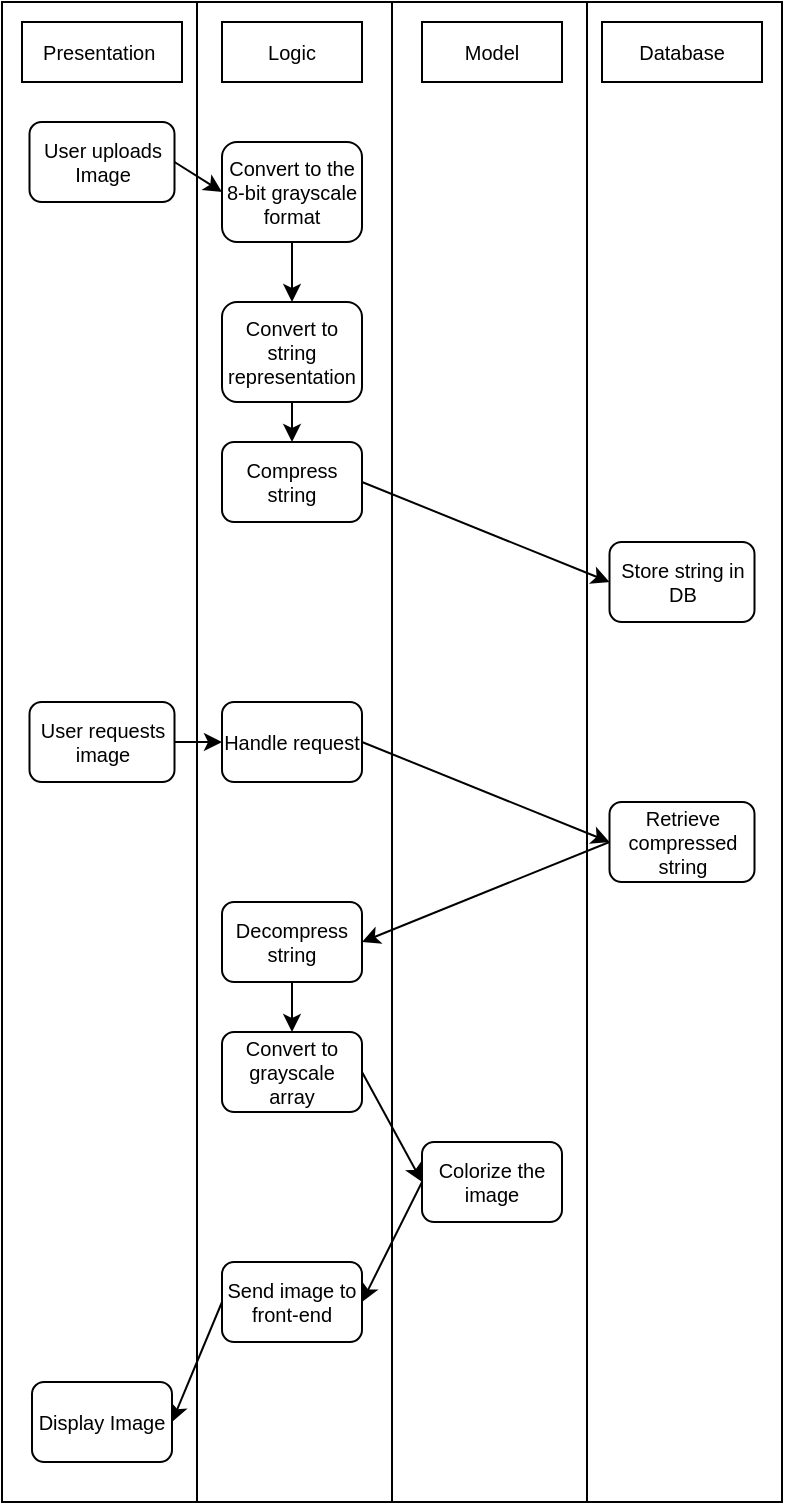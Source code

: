 <mxfile version="21.2.1" type="github">
  <diagram name="Page-1" id="huQuVaCIMQbuwVKEC6QY">
    <mxGraphModel dx="607" dy="312" grid="1" gridSize="10" guides="1" tooltips="1" connect="1" arrows="1" fold="1" page="1" pageScale="1" pageWidth="827" pageHeight="1169" math="0" shadow="0">
      <root>
        <mxCell id="0" />
        <mxCell id="1" parent="0" />
        <mxCell id="bQP1wUEIivlOBXf3g05n-1" value="" style="rounded=0;whiteSpace=wrap;html=1;fontSize=10;fontStyle=0" parent="1" vertex="1">
          <mxGeometry x="200" y="50" width="390" height="750" as="geometry" />
        </mxCell>
        <mxCell id="bQP1wUEIivlOBXf3g05n-2" style="rounded=0;orthogonalLoop=1;jettySize=auto;html=1;exitX=0.25;exitY=0;exitDx=0;exitDy=0;entryX=0.25;entryY=1;entryDx=0;entryDy=0;endArrow=none;endFill=0;fontSize=10;fontStyle=0" parent="1" source="bQP1wUEIivlOBXf3g05n-1" target="bQP1wUEIivlOBXf3g05n-1" edge="1">
          <mxGeometry relative="1" as="geometry" />
        </mxCell>
        <mxCell id="bQP1wUEIivlOBXf3g05n-3" style="rounded=0;orthogonalLoop=1;jettySize=auto;html=1;exitX=0.75;exitY=0;exitDx=0;exitDy=0;entryX=0.75;entryY=1;entryDx=0;entryDy=0;endArrow=none;endFill=0;fontSize=10;fontStyle=0" parent="1" source="bQP1wUEIivlOBXf3g05n-1" target="bQP1wUEIivlOBXf3g05n-1" edge="1">
          <mxGeometry relative="1" as="geometry" />
        </mxCell>
        <mxCell id="kf4Xq_vgu92hRkbc0pyi-1" value="Presentation&amp;nbsp;" style="rounded=0;whiteSpace=wrap;html=1;fontSize=10;fontStyle=0" parent="1" vertex="1">
          <mxGeometry x="210" y="60" width="80" height="30" as="geometry" />
        </mxCell>
        <mxCell id="kf4Xq_vgu92hRkbc0pyi-2" value="Logic" style="rounded=0;whiteSpace=wrap;html=1;fontSize=10;fontStyle=0" parent="1" vertex="1">
          <mxGeometry x="310" y="60" width="70" height="30" as="geometry" />
        </mxCell>
        <mxCell id="kf4Xq_vgu92hRkbc0pyi-3" value="Database" style="rounded=0;whiteSpace=wrap;html=1;fontSize=10;fontStyle=0" parent="1" vertex="1">
          <mxGeometry x="500" y="60" width="80" height="30" as="geometry" />
        </mxCell>
        <mxCell id="5VaHHvFprF1Mgo0zno2h-7" style="rounded=0;orthogonalLoop=1;jettySize=auto;html=1;exitX=1;exitY=0.5;exitDx=0;exitDy=0;entryX=0;entryY=0.5;entryDx=0;entryDy=0;fontSize=10;fontStyle=0" edge="1" parent="1" source="5VaHHvFprF1Mgo0zno2h-1" target="5VaHHvFprF1Mgo0zno2h-2">
          <mxGeometry relative="1" as="geometry" />
        </mxCell>
        <mxCell id="5VaHHvFprF1Mgo0zno2h-1" value="User uploads Image" style="rounded=1;whiteSpace=wrap;html=1;fontSize=10;fontStyle=0" vertex="1" parent="1">
          <mxGeometry x="213.75" y="110" width="72.5" height="40" as="geometry" />
        </mxCell>
        <mxCell id="5VaHHvFprF1Mgo0zno2h-8" style="edgeStyle=orthogonalEdgeStyle;rounded=0;orthogonalLoop=1;jettySize=auto;html=1;exitX=0.5;exitY=1;exitDx=0;exitDy=0;fontSize=10;fontStyle=0" edge="1" parent="1" source="5VaHHvFprF1Mgo0zno2h-2" target="5VaHHvFprF1Mgo0zno2h-3">
          <mxGeometry relative="1" as="geometry" />
        </mxCell>
        <mxCell id="5VaHHvFprF1Mgo0zno2h-2" value="Convert to the 8-bit grayscale format" style="rounded=1;whiteSpace=wrap;html=1;fontSize=10;fontStyle=0" vertex="1" parent="1">
          <mxGeometry x="310" y="120" width="70" height="50" as="geometry" />
        </mxCell>
        <mxCell id="5VaHHvFprF1Mgo0zno2h-9" style="edgeStyle=orthogonalEdgeStyle;rounded=0;orthogonalLoop=1;jettySize=auto;html=1;exitX=0.5;exitY=1;exitDx=0;exitDy=0;entryX=0.5;entryY=0;entryDx=0;entryDy=0;fontSize=10;fontStyle=0" edge="1" parent="1" source="5VaHHvFprF1Mgo0zno2h-3" target="5VaHHvFprF1Mgo0zno2h-4">
          <mxGeometry relative="1" as="geometry" />
        </mxCell>
        <mxCell id="5VaHHvFprF1Mgo0zno2h-3" value="Convert to string representation" style="rounded=1;whiteSpace=wrap;html=1;fontSize=10;fontStyle=0" vertex="1" parent="1">
          <mxGeometry x="310" y="200" width="70" height="50" as="geometry" />
        </mxCell>
        <mxCell id="5VaHHvFprF1Mgo0zno2h-10" style="rounded=0;orthogonalLoop=1;jettySize=auto;html=1;exitX=1;exitY=0.5;exitDx=0;exitDy=0;entryX=0;entryY=0.5;entryDx=0;entryDy=0;fontSize=10;fontStyle=0" edge="1" parent="1" source="5VaHHvFprF1Mgo0zno2h-4" target="5VaHHvFprF1Mgo0zno2h-6">
          <mxGeometry relative="1" as="geometry" />
        </mxCell>
        <mxCell id="5VaHHvFprF1Mgo0zno2h-4" value="Compress string" style="rounded=1;whiteSpace=wrap;html=1;fontSize=10;fontStyle=0" vertex="1" parent="1">
          <mxGeometry x="310" y="270" width="70" height="40" as="geometry" />
        </mxCell>
        <mxCell id="5VaHHvFprF1Mgo0zno2h-6" value="Store string in DB" style="rounded=1;whiteSpace=wrap;html=1;fontSize=10;fontStyle=0" vertex="1" parent="1">
          <mxGeometry x="503.75" y="320" width="72.5" height="40" as="geometry" />
        </mxCell>
        <mxCell id="5VaHHvFprF1Mgo0zno2h-18" style="edgeStyle=orthogonalEdgeStyle;rounded=0;orthogonalLoop=1;jettySize=auto;html=1;exitX=1;exitY=0.5;exitDx=0;exitDy=0;fontSize=10;fontStyle=0" edge="1" parent="1" source="5VaHHvFprF1Mgo0zno2h-11" target="5VaHHvFprF1Mgo0zno2h-12">
          <mxGeometry relative="1" as="geometry" />
        </mxCell>
        <mxCell id="5VaHHvFprF1Mgo0zno2h-11" value="User requests image" style="rounded=1;whiteSpace=wrap;html=1;fontSize=10;fontStyle=0" vertex="1" parent="1">
          <mxGeometry x="213.75" y="400" width="72.5" height="40" as="geometry" />
        </mxCell>
        <mxCell id="5VaHHvFprF1Mgo0zno2h-19" style="rounded=0;orthogonalLoop=1;jettySize=auto;html=1;exitX=1;exitY=0.5;exitDx=0;exitDy=0;entryX=0;entryY=0.5;entryDx=0;entryDy=0;fontSize=10;fontStyle=0" edge="1" parent="1" source="5VaHHvFprF1Mgo0zno2h-12" target="5VaHHvFprF1Mgo0zno2h-13">
          <mxGeometry relative="1" as="geometry" />
        </mxCell>
        <mxCell id="5VaHHvFprF1Mgo0zno2h-12" value="Handle request" style="rounded=1;whiteSpace=wrap;html=1;fontSize=10;fontStyle=0" vertex="1" parent="1">
          <mxGeometry x="310" y="400" width="70" height="40" as="geometry" />
        </mxCell>
        <mxCell id="5VaHHvFprF1Mgo0zno2h-20" style="rounded=0;orthogonalLoop=1;jettySize=auto;html=1;exitX=0;exitY=0.5;exitDx=0;exitDy=0;entryX=1;entryY=0.5;entryDx=0;entryDy=0;fontSize=10;fontStyle=0" edge="1" parent="1" source="5VaHHvFprF1Mgo0zno2h-13" target="5VaHHvFprF1Mgo0zno2h-14">
          <mxGeometry relative="1" as="geometry" />
        </mxCell>
        <mxCell id="5VaHHvFprF1Mgo0zno2h-13" value="Retrieve compressed string" style="rounded=1;whiteSpace=wrap;html=1;fontSize=10;fontStyle=0" vertex="1" parent="1">
          <mxGeometry x="503.75" y="450" width="72.5" height="40" as="geometry" />
        </mxCell>
        <mxCell id="5VaHHvFprF1Mgo0zno2h-25" style="edgeStyle=orthogonalEdgeStyle;rounded=0;orthogonalLoop=1;jettySize=auto;html=1;exitX=0.5;exitY=1;exitDx=0;exitDy=0;entryX=0.5;entryY=0;entryDx=0;entryDy=0;fontSize=10;fontStyle=0" edge="1" parent="1" source="5VaHHvFprF1Mgo0zno2h-14" target="5VaHHvFprF1Mgo0zno2h-21">
          <mxGeometry relative="1" as="geometry" />
        </mxCell>
        <mxCell id="5VaHHvFprF1Mgo0zno2h-14" value="Decompress string" style="rounded=1;whiteSpace=wrap;html=1;fontSize=10;fontStyle=0" vertex="1" parent="1">
          <mxGeometry x="310" y="500" width="70" height="40" as="geometry" />
        </mxCell>
        <mxCell id="5VaHHvFprF1Mgo0zno2h-16" style="rounded=0;orthogonalLoop=1;jettySize=auto;html=1;exitX=0.5;exitY=0;exitDx=0;exitDy=0;entryX=0.5;entryY=1;entryDx=0;entryDy=0;endArrow=none;endFill=0;fontSize=10;fontStyle=0" edge="1" parent="1" source="bQP1wUEIivlOBXf3g05n-1" target="bQP1wUEIivlOBXf3g05n-1">
          <mxGeometry relative="1" as="geometry" />
        </mxCell>
        <mxCell id="5VaHHvFprF1Mgo0zno2h-17" value="Model" style="rounded=0;whiteSpace=wrap;html=1;fontSize=10;fontStyle=0" vertex="1" parent="1">
          <mxGeometry x="410" y="60" width="70" height="30" as="geometry" />
        </mxCell>
        <mxCell id="5VaHHvFprF1Mgo0zno2h-26" style="rounded=0;orthogonalLoop=1;jettySize=auto;html=1;exitX=1;exitY=0.5;exitDx=0;exitDy=0;entryX=0;entryY=0.5;entryDx=0;entryDy=0;fontSize=10;fontStyle=0" edge="1" parent="1" source="5VaHHvFprF1Mgo0zno2h-21" target="5VaHHvFprF1Mgo0zno2h-22">
          <mxGeometry relative="1" as="geometry" />
        </mxCell>
        <mxCell id="5VaHHvFprF1Mgo0zno2h-21" value="Convert to grayscale array" style="rounded=1;whiteSpace=wrap;html=1;fontSize=10;fontStyle=0" vertex="1" parent="1">
          <mxGeometry x="310" y="565" width="70" height="40" as="geometry" />
        </mxCell>
        <mxCell id="5VaHHvFprF1Mgo0zno2h-27" style="rounded=0;orthogonalLoop=1;jettySize=auto;html=1;exitX=0;exitY=0.5;exitDx=0;exitDy=0;entryX=1;entryY=0.5;entryDx=0;entryDy=0;fontSize=10;fontStyle=0" edge="1" parent="1" source="5VaHHvFprF1Mgo0zno2h-22" target="5VaHHvFprF1Mgo0zno2h-23">
          <mxGeometry relative="1" as="geometry" />
        </mxCell>
        <mxCell id="5VaHHvFprF1Mgo0zno2h-22" value="Colorize the image" style="rounded=1;whiteSpace=wrap;html=1;fontSize=10;fontStyle=0" vertex="1" parent="1">
          <mxGeometry x="410" y="620" width="70" height="40" as="geometry" />
        </mxCell>
        <mxCell id="5VaHHvFprF1Mgo0zno2h-28" style="rounded=0;orthogonalLoop=1;jettySize=auto;html=1;exitX=0;exitY=0.5;exitDx=0;exitDy=0;entryX=1;entryY=0.5;entryDx=0;entryDy=0;fontSize=10;fontStyle=0" edge="1" parent="1" source="5VaHHvFprF1Mgo0zno2h-23" target="5VaHHvFprF1Mgo0zno2h-24">
          <mxGeometry relative="1" as="geometry" />
        </mxCell>
        <mxCell id="5VaHHvFprF1Mgo0zno2h-23" value="Send image to front-end" style="rounded=1;whiteSpace=wrap;html=1;fontSize=10;fontStyle=0" vertex="1" parent="1">
          <mxGeometry x="310" y="680" width="70" height="40" as="geometry" />
        </mxCell>
        <mxCell id="5VaHHvFprF1Mgo0zno2h-24" value="Display Image" style="rounded=1;whiteSpace=wrap;html=1;fontSize=10;fontStyle=0" vertex="1" parent="1">
          <mxGeometry x="215" y="740" width="70" height="40" as="geometry" />
        </mxCell>
      </root>
    </mxGraphModel>
  </diagram>
</mxfile>
